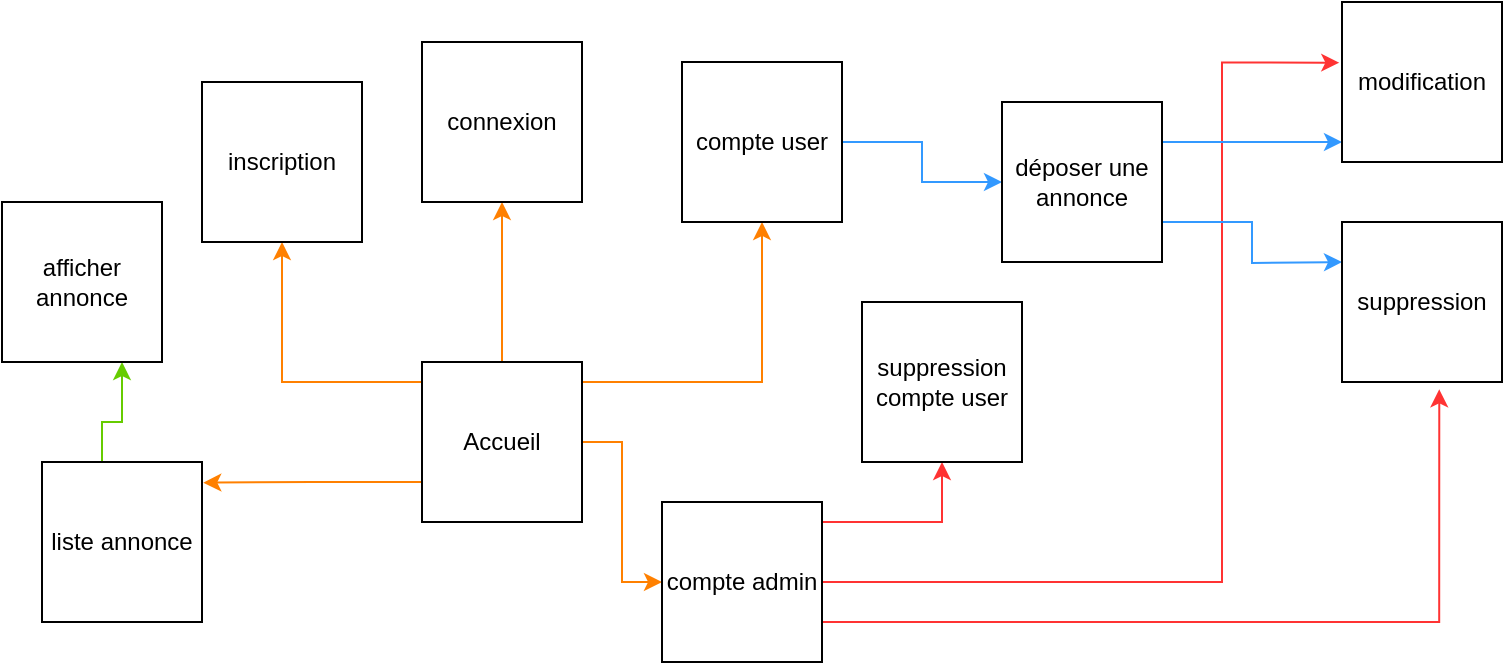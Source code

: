 <mxfile>
    <diagram id="WobeRbK9BieCv6hhVxs_" name="Page-1">
        <mxGraphModel dx="974" dy="437" grid="1" gridSize="10" guides="1" tooltips="1" connect="1" arrows="1" fold="1" page="1" pageScale="1" pageWidth="1500" pageHeight="2000" math="0" shadow="0">
            <root>
                <mxCell id="0"/>
                <mxCell id="1" parent="0"/>
                <mxCell id="4" value="" style="edgeStyle=orthogonalEdgeStyle;rounded=0;orthogonalLoop=1;jettySize=auto;html=1;strokeColor=#FF8000;" edge="1" parent="1" source="2">
                    <mxGeometry relative="1" as="geometry">
                        <mxPoint x="420" y="110" as="targetPoint"/>
                    </mxGeometry>
                </mxCell>
                <mxCell id="6" value="" style="edgeStyle=orthogonalEdgeStyle;rounded=0;orthogonalLoop=1;jettySize=auto;html=1;strokeColor=#FF8000;" edge="1" parent="1" source="2" target="5">
                    <mxGeometry relative="1" as="geometry">
                        <Array as="points">
                            <mxPoint x="550" y="200"/>
                        </Array>
                    </mxGeometry>
                </mxCell>
                <mxCell id="8" value="" style="edgeStyle=orthogonalEdgeStyle;rounded=0;orthogonalLoop=1;jettySize=auto;html=1;strokeColor=#FF8000;" edge="1" parent="1" source="2" target="7">
                    <mxGeometry relative="1" as="geometry"/>
                </mxCell>
                <mxCell id="10" value="" style="edgeStyle=orthogonalEdgeStyle;rounded=0;orthogonalLoop=1;jettySize=auto;html=1;strokeColor=#FF8000;" edge="1" parent="1" source="2">
                    <mxGeometry relative="1" as="geometry">
                        <mxPoint x="310" y="130" as="targetPoint"/>
                        <Array as="points">
                            <mxPoint x="310" y="200"/>
                        </Array>
                    </mxGeometry>
                </mxCell>
                <mxCell id="24" style="edgeStyle=orthogonalEdgeStyle;rounded=0;orthogonalLoop=1;jettySize=auto;html=1;exitX=0;exitY=0.75;exitDx=0;exitDy=0;entryX=1.008;entryY=0.129;entryDx=0;entryDy=0;entryPerimeter=0;strokeColor=#FF8000;" edge="1" parent="1" source="2" target="23">
                    <mxGeometry relative="1" as="geometry"/>
                </mxCell>
                <mxCell id="2" value="Accueil" style="whiteSpace=wrap;html=1;aspect=fixed;" vertex="1" parent="1">
                    <mxGeometry x="380" y="190" width="80" height="80" as="geometry"/>
                </mxCell>
                <mxCell id="3" value="connexion" style="whiteSpace=wrap;html=1;aspect=fixed;" vertex="1" parent="1">
                    <mxGeometry x="380" y="30" width="80" height="80" as="geometry"/>
                </mxCell>
                <mxCell id="14" style="edgeStyle=orthogonalEdgeStyle;rounded=0;orthogonalLoop=1;jettySize=auto;html=1;exitX=1;exitY=0.5;exitDx=0;exitDy=0;entryX=0;entryY=0.5;entryDx=0;entryDy=0;strokeColor=#3399FF;" edge="1" parent="1" source="5" target="12">
                    <mxGeometry relative="1" as="geometry"/>
                </mxCell>
                <mxCell id="5" value="compte user" style="whiteSpace=wrap;html=1;aspect=fixed;" vertex="1" parent="1">
                    <mxGeometry x="510" y="40" width="80" height="80" as="geometry"/>
                </mxCell>
                <mxCell id="19" style="edgeStyle=orthogonalEdgeStyle;rounded=0;orthogonalLoop=1;jettySize=auto;html=1;exitX=1;exitY=0.5;exitDx=0;exitDy=0;entryX=-0.017;entryY=0.379;entryDx=0;entryDy=0;entryPerimeter=0;strokeColor=#FF3333;" edge="1" parent="1" source="7" target="17">
                    <mxGeometry relative="1" as="geometry">
                        <mxPoint x="800" y="40" as="targetPoint"/>
                        <Array as="points">
                            <mxPoint x="780" y="300"/>
                            <mxPoint x="780" y="40"/>
                        </Array>
                    </mxGeometry>
                </mxCell>
                <mxCell id="20" style="edgeStyle=orthogonalEdgeStyle;rounded=0;orthogonalLoop=1;jettySize=auto;html=1;exitX=1;exitY=0.75;exitDx=0;exitDy=0;entryX=0.608;entryY=1.046;entryDx=0;entryDy=0;entryPerimeter=0;strokeColor=#FF3333;" edge="1" parent="1" source="7" target="18">
                    <mxGeometry relative="1" as="geometry"/>
                </mxCell>
                <mxCell id="21" style="edgeStyle=orthogonalEdgeStyle;rounded=0;orthogonalLoop=1;jettySize=auto;html=1;exitX=0.75;exitY=0;exitDx=0;exitDy=0;strokeColor=#FF3333;" edge="1" parent="1" source="7">
                    <mxGeometry relative="1" as="geometry">
                        <mxPoint x="640" y="240" as="targetPoint"/>
                        <Array as="points">
                            <mxPoint x="560" y="270"/>
                            <mxPoint x="640" y="270"/>
                        </Array>
                    </mxGeometry>
                </mxCell>
                <mxCell id="7" value="compte admin&lt;br&gt;" style="whiteSpace=wrap;html=1;aspect=fixed;" vertex="1" parent="1">
                    <mxGeometry x="500" y="260" width="80" height="80" as="geometry"/>
                </mxCell>
                <mxCell id="9" value="inscription" style="whiteSpace=wrap;html=1;aspect=fixed;" vertex="1" parent="1">
                    <mxGeometry x="270" y="50" width="80" height="80" as="geometry"/>
                </mxCell>
                <mxCell id="15" style="edgeStyle=orthogonalEdgeStyle;rounded=0;orthogonalLoop=1;jettySize=auto;html=1;exitX=1;exitY=0.25;exitDx=0;exitDy=0;strokeColor=#3399FF;" edge="1" parent="1" source="12">
                    <mxGeometry relative="1" as="geometry">
                        <mxPoint x="840" y="80" as="targetPoint"/>
                    </mxGeometry>
                </mxCell>
                <mxCell id="16" style="edgeStyle=orthogonalEdgeStyle;rounded=0;orthogonalLoop=1;jettySize=auto;html=1;exitX=1;exitY=0.75;exitDx=0;exitDy=0;strokeColor=#3399FF;" edge="1" parent="1" source="12">
                    <mxGeometry relative="1" as="geometry">
                        <mxPoint x="840" y="140" as="targetPoint"/>
                    </mxGeometry>
                </mxCell>
                <mxCell id="12" value="déposer une annonce" style="whiteSpace=wrap;html=1;aspect=fixed;" vertex="1" parent="1">
                    <mxGeometry x="670" y="60" width="80" height="80" as="geometry"/>
                </mxCell>
                <mxCell id="17" value="modification" style="whiteSpace=wrap;html=1;aspect=fixed;" vertex="1" parent="1">
                    <mxGeometry x="840" y="10" width="80" height="80" as="geometry"/>
                </mxCell>
                <mxCell id="18" value="suppression" style="whiteSpace=wrap;html=1;aspect=fixed;" vertex="1" parent="1">
                    <mxGeometry x="840" y="120" width="80" height="80" as="geometry"/>
                </mxCell>
                <mxCell id="22" value="suppression compte user" style="whiteSpace=wrap;html=1;aspect=fixed;" vertex="1" parent="1">
                    <mxGeometry x="600" y="160" width="80" height="80" as="geometry"/>
                </mxCell>
                <mxCell id="27" style="edgeStyle=orthogonalEdgeStyle;rounded=0;orthogonalLoop=1;jettySize=auto;html=1;exitX=0;exitY=0;exitDx=0;exitDy=0;entryX=0.75;entryY=1;entryDx=0;entryDy=0;strokeColor=#66CC00;" edge="1" parent="1" source="23" target="26">
                    <mxGeometry relative="1" as="geometry">
                        <Array as="points">
                            <mxPoint x="220" y="240"/>
                            <mxPoint x="220" y="220"/>
                            <mxPoint x="230" y="220"/>
                        </Array>
                    </mxGeometry>
                </mxCell>
                <mxCell id="23" value="liste annonce" style="whiteSpace=wrap;html=1;aspect=fixed;" vertex="1" parent="1">
                    <mxGeometry x="190" y="240" width="80" height="80" as="geometry"/>
                </mxCell>
                <mxCell id="26" value="afficher annonce" style="whiteSpace=wrap;html=1;aspect=fixed;" vertex="1" parent="1">
                    <mxGeometry x="170" y="110" width="80" height="80" as="geometry"/>
                </mxCell>
            </root>
        </mxGraphModel>
    </diagram>
</mxfile>